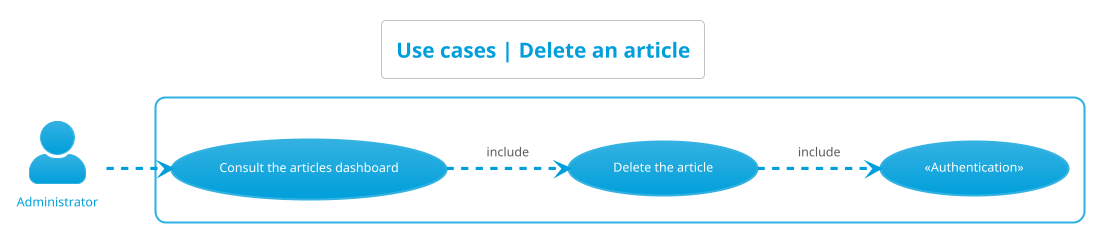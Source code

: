 @startuml use_cases__delete_article
left to right direction
skinparam actorStyle Awesome
!theme bluegray
skinparam backgroundcolor White

'Titre'
title Use cases | Delete an article

'Acteur'
actor "Administrator" as Administrateur

'Rectangle'
rectangle {
    'Authentification'
    "«Authentication»" as (Authentification)

    'Administrateur'
    "Consult the articles dashboard" as (ConsulterTDBArticles)
    "Delete the article" as (SupprimerArticle)

    'Déroulement'
    :Administrateur: -.> (ConsulterTDBArticles)
    (ConsulterTDBArticles) -.> (SupprimerArticle) : include
    (SupprimerArticle) -.> (Authentification) : include
}
@enduml